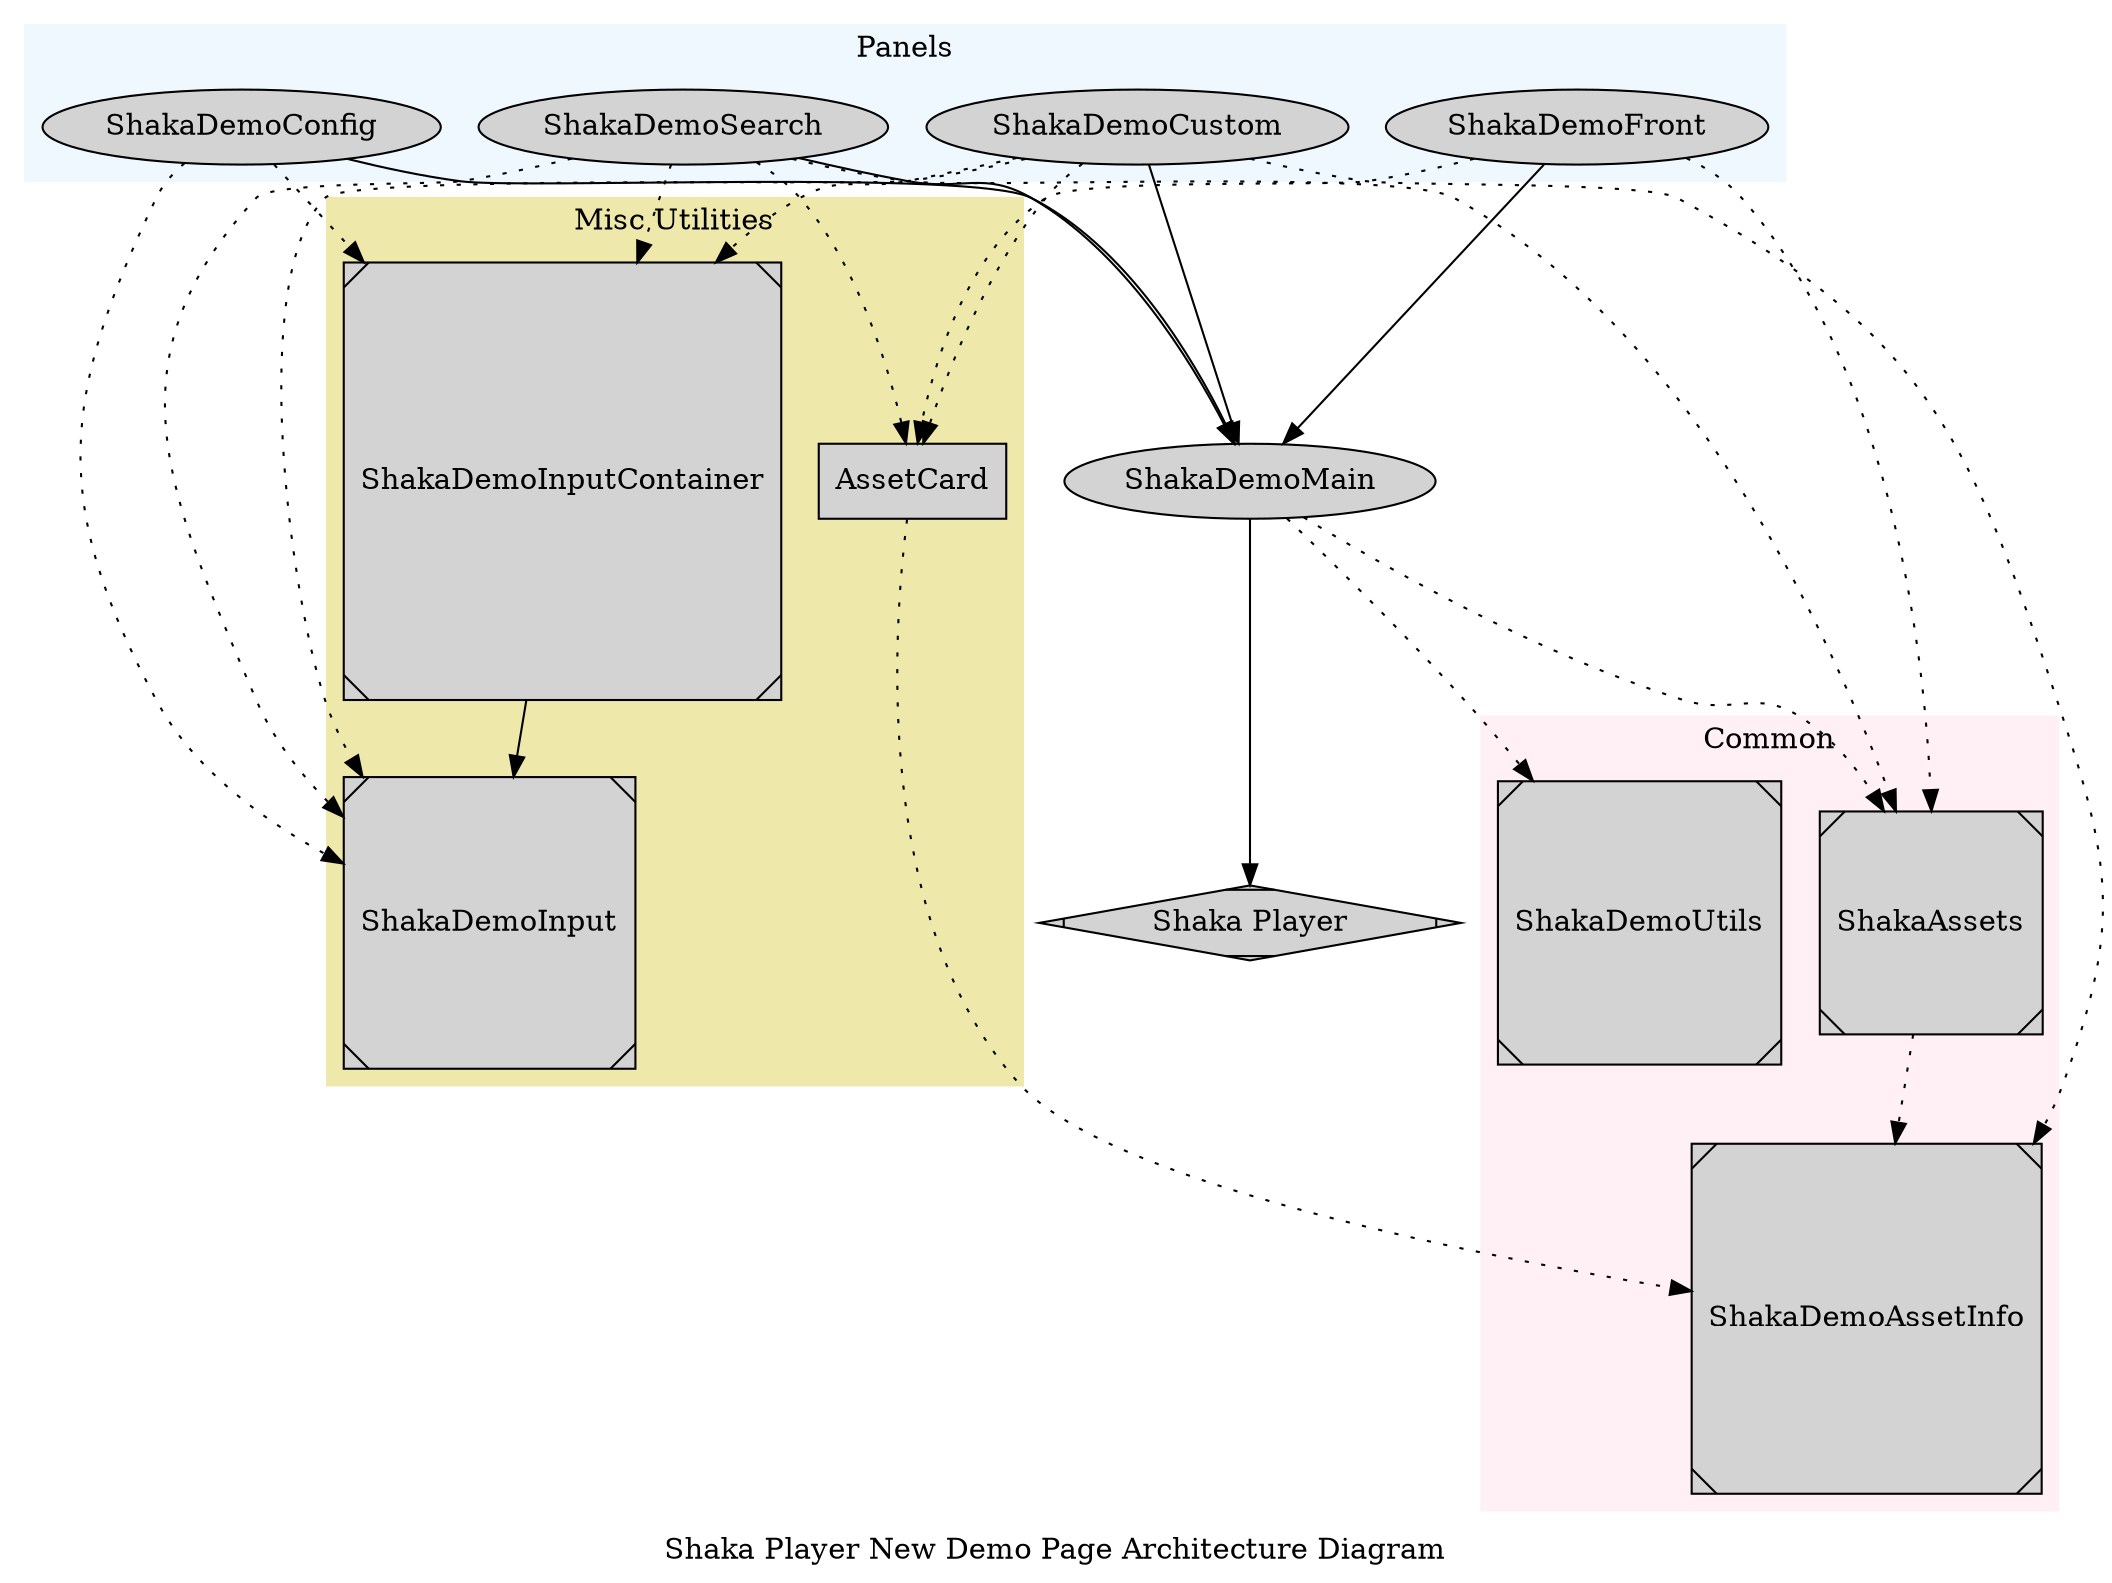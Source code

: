 # Generate png with: dot -Tpng -O newdemo.gv

digraph new_demo {
  label = "Shaka Player New Demo Page Architecture Diagram"

  node [ style = filled ]

  "ShakaDemoMain" [ shape = oval ]

  "Shaka Player" [ shape = Mdiamond ]

  subgraph cluster_new_demo_panels {
    label = "Panels"
    style = filled
    color = aliceblue
    shape = rectangle

    "ShakaDemoConfig" [ shape = oval ]
    "ShakaDemoCustom" [ shape = oval ]
    "ShakaDemoSearch" [ shape = oval ]
    "ShakaDemoFront" [ shape = oval ]
  }

  subgraph cluster_new_demo_common {
    label = "Common"
    style = filled
    color = lavenderblush
    shape = rectangle

    "ShakaDemoUtils" [ shape = Msquare ]
    "ShakaAssets" [ shape = Msquare ]
    "ShakaDemoAssetInfo" [ shape = Msquare ]
  }

  subgraph cluster_new_demo_utilities {
    label = "Misc Utilities"
    style = filled
    color = palegoldenrod
    shape = rectangle

    "ShakaDemoInput" [ shape = Msquare ]
    "ShakaDemoInputContainer" [ shape = Msquare ]
    "AssetCard" [ shape = mSquare ]
  }

  # Dependencies on Shaka Player
  ShakaDemoMain -> "Shaka Player"

  # Dependencies on ShakaDemoMain
  ShakaDemoConfig -> ShakaDemoMain
  ShakaDemoCustom -> ShakaDemoMain
  ShakaDemoSearch -> ShakaDemoMain
  ShakaDemoFront -> ShakaDemoMain

  # Dependencies on ShakaDemoUtils
  ShakaDemoMain -> ShakaDemoUtils [ style = dotted ]

  # Dependencies on ShakaAssets
  ShakaDemoMain -> ShakaAssets [ style = dotted ]
  ShakaDemoSearch -> ShakaAssets [ style = dotted ]
  ShakaDemoFront -> ShakaAssets [ style = dotted ]

  # Dependencies on ShakaDemoAssetInfo
  ShakaAssets -> ShakaDemoAssetInfo [ style = dotted ]
  AssetCard -> ShakaDemoAssetInfo [ style = dotted ]
  ShakaDemoCustom -> ShakaDemoAssetInfo [ style = dotted ]

  # Dependencies on ShakaDemoInput
  ShakaDemoCustom -> ShakaDemoInput [ style = dotted ]
  ShakaDemoConfig -> ShakaDemoInput [ style = dotted ]
  ShakaDemoSearch -> ShakaDemoInput [ style = dotted ]
  ShakaDemoInputContainer -> ShakaDemoInput

  # Dependencies on ShakaDemoInputContainer
  ShakaDemoCustom -> ShakaDemoInputContainer [ style = dotted ]
  ShakaDemoConfig -> ShakaDemoInputContainer [ style = dotted ]
  ShakaDemoSearch -> ShakaDemoInputContainer [ style = dotted ]

  # Dependencies on AssetCard
  ShakaDemoSearch -> AssetCard [ style = dotted ]
  ShakaDemoCustom -> AssetCard [ style = dotted ]
  ShakaDemoFront -> AssetCard [ style = dotted ]
}
